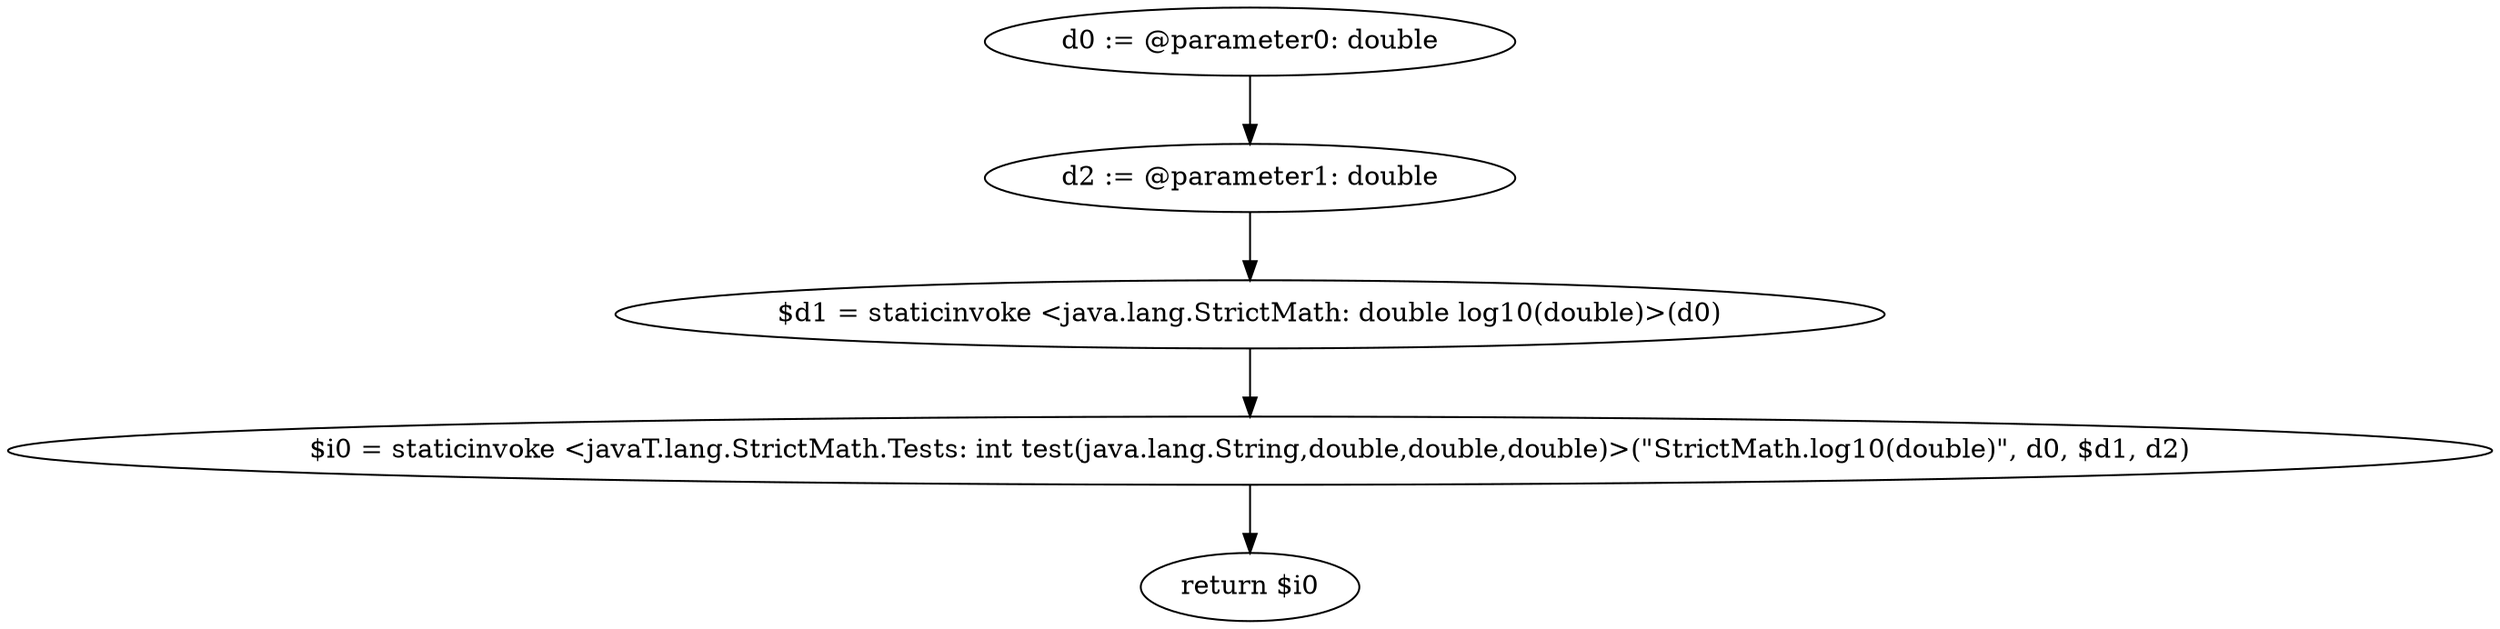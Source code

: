 digraph "unitGraph" {
    "d0 := @parameter0: double"
    "d2 := @parameter1: double"
    "$d1 = staticinvoke <java.lang.StrictMath: double log10(double)>(d0)"
    "$i0 = staticinvoke <javaT.lang.StrictMath.Tests: int test(java.lang.String,double,double,double)>(\"StrictMath.log10(double)\", d0, $d1, d2)"
    "return $i0"
    "d0 := @parameter0: double"->"d2 := @parameter1: double";
    "d2 := @parameter1: double"->"$d1 = staticinvoke <java.lang.StrictMath: double log10(double)>(d0)";
    "$d1 = staticinvoke <java.lang.StrictMath: double log10(double)>(d0)"->"$i0 = staticinvoke <javaT.lang.StrictMath.Tests: int test(java.lang.String,double,double,double)>(\"StrictMath.log10(double)\", d0, $d1, d2)";
    "$i0 = staticinvoke <javaT.lang.StrictMath.Tests: int test(java.lang.String,double,double,double)>(\"StrictMath.log10(double)\", d0, $d1, d2)"->"return $i0";
}
